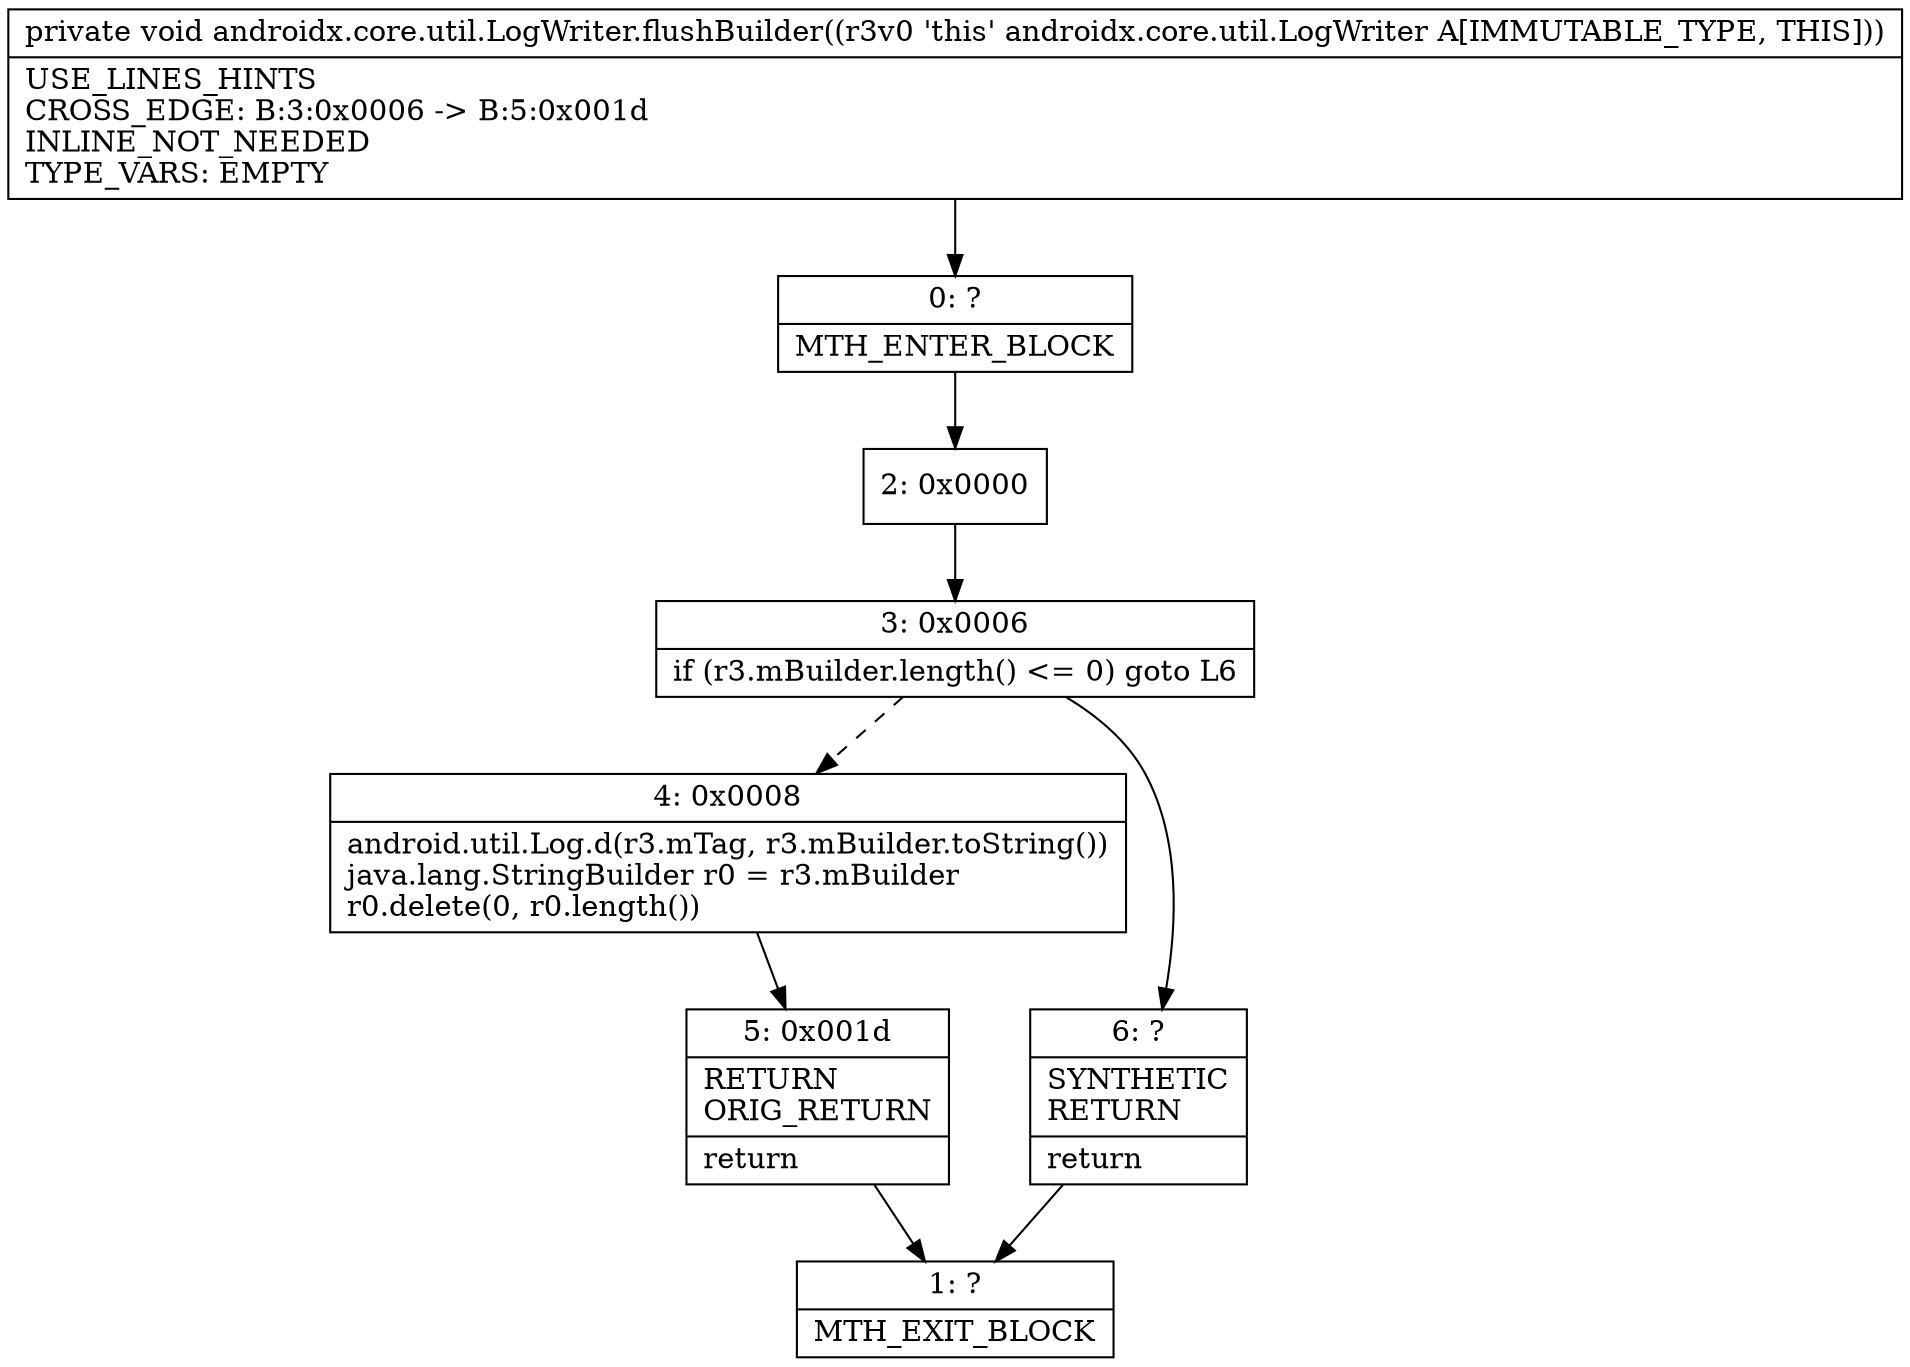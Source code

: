 digraph "CFG forandroidx.core.util.LogWriter.flushBuilder()V" {
Node_0 [shape=record,label="{0\:\ ?|MTH_ENTER_BLOCK\l}"];
Node_2 [shape=record,label="{2\:\ 0x0000}"];
Node_3 [shape=record,label="{3\:\ 0x0006|if (r3.mBuilder.length() \<= 0) goto L6\l}"];
Node_4 [shape=record,label="{4\:\ 0x0008|android.util.Log.d(r3.mTag, r3.mBuilder.toString())\ljava.lang.StringBuilder r0 = r3.mBuilder\lr0.delete(0, r0.length())\l}"];
Node_5 [shape=record,label="{5\:\ 0x001d|RETURN\lORIG_RETURN\l|return\l}"];
Node_1 [shape=record,label="{1\:\ ?|MTH_EXIT_BLOCK\l}"];
Node_6 [shape=record,label="{6\:\ ?|SYNTHETIC\lRETURN\l|return\l}"];
MethodNode[shape=record,label="{private void androidx.core.util.LogWriter.flushBuilder((r3v0 'this' androidx.core.util.LogWriter A[IMMUTABLE_TYPE, THIS]))  | USE_LINES_HINTS\lCROSS_EDGE: B:3:0x0006 \-\> B:5:0x001d\lINLINE_NOT_NEEDED\lTYPE_VARS: EMPTY\l}"];
MethodNode -> Node_0;Node_0 -> Node_2;
Node_2 -> Node_3;
Node_3 -> Node_4[style=dashed];
Node_3 -> Node_6;
Node_4 -> Node_5;
Node_5 -> Node_1;
Node_6 -> Node_1;
}

